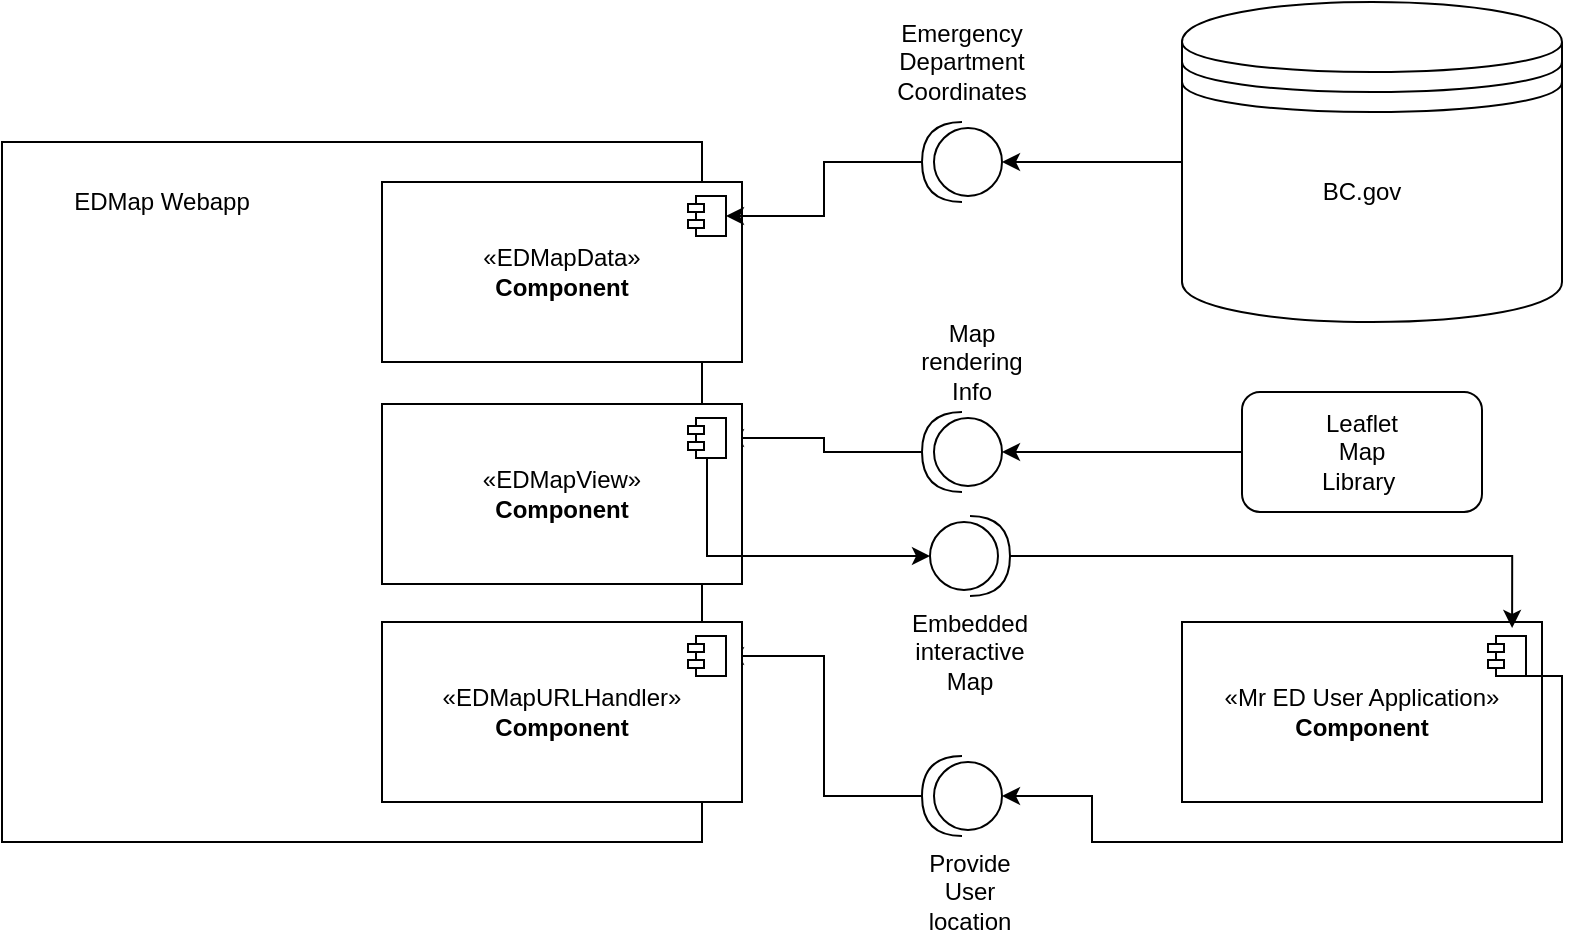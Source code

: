 <mxfile version="22.0.2" type="github">
  <diagram id="R2lEEEUBdFMjLlhIrx00" name="Page-1">
    <mxGraphModel dx="984" dy="747" grid="1" gridSize="10" guides="1" tooltips="1" connect="1" arrows="1" fold="1" page="1" pageScale="1" pageWidth="850" pageHeight="1100" math="0" shadow="0" extFonts="Permanent Marker^https://fonts.googleapis.com/css?family=Permanent+Marker">
      <root>
        <mxCell id="0" />
        <mxCell id="1" parent="0" />
        <mxCell id="Ps89kauUc6YETz7Cp_ef-37" value="«Mr ED User Application»&lt;br&gt;&lt;b&gt;Component&lt;/b&gt;" style="html=1;dropTarget=0;whiteSpace=wrap;" vertex="1" parent="1">
          <mxGeometry x="630" y="420" width="180" height="90" as="geometry" />
        </mxCell>
        <mxCell id="Ps89kauUc6YETz7Cp_ef-38" value="" style="shape=module;jettyWidth=8;jettyHeight=4;" vertex="1" parent="Ps89kauUc6YETz7Cp_ef-37">
          <mxGeometry x="1" width="19" height="20" relative="1" as="geometry">
            <mxPoint x="-27" y="7" as="offset" />
          </mxGeometry>
        </mxCell>
        <mxCell id="Ps89kauUc6YETz7Cp_ef-1" value="" style="whiteSpace=wrap;html=1;aspect=fixed;" vertex="1" parent="1">
          <mxGeometry x="40" y="180" width="350" height="350" as="geometry" />
        </mxCell>
        <mxCell id="Ps89kauUc6YETz7Cp_ef-3" value="EDMap Webapp" style="text;html=1;strokeColor=none;fillColor=none;align=center;verticalAlign=middle;whiteSpace=wrap;rounded=0;" vertex="1" parent="1">
          <mxGeometry x="50" y="190" width="140" height="40" as="geometry" />
        </mxCell>
        <mxCell id="Ps89kauUc6YETz7Cp_ef-4" value="«EDMapData»&lt;br&gt;&lt;b&gt;Component&lt;/b&gt;" style="html=1;dropTarget=0;whiteSpace=wrap;" vertex="1" parent="1">
          <mxGeometry x="230" y="200" width="180" height="90" as="geometry" />
        </mxCell>
        <mxCell id="Ps89kauUc6YETz7Cp_ef-5" value="" style="shape=module;jettyWidth=8;jettyHeight=4;" vertex="1" parent="Ps89kauUc6YETz7Cp_ef-4">
          <mxGeometry x="1" width="19" height="20" relative="1" as="geometry">
            <mxPoint x="-27" y="7" as="offset" />
          </mxGeometry>
        </mxCell>
        <mxCell id="Ps89kauUc6YETz7Cp_ef-8" value="" style="edgeStyle=orthogonalEdgeStyle;rounded=0;orthogonalLoop=1;jettySize=auto;html=1;" edge="1" parent="1" source="Ps89kauUc6YETz7Cp_ef-6" target="Ps89kauUc6YETz7Cp_ef-7">
          <mxGeometry relative="1" as="geometry" />
        </mxCell>
        <mxCell id="Ps89kauUc6YETz7Cp_ef-6" value="" style="shape=datastore;whiteSpace=wrap;html=1;" vertex="1" parent="1">
          <mxGeometry x="630" y="110" width="190" height="160" as="geometry" />
        </mxCell>
        <mxCell id="Ps89kauUc6YETz7Cp_ef-9" value="" style="edgeStyle=orthogonalEdgeStyle;rounded=0;orthogonalLoop=1;jettySize=auto;html=1;" edge="1" parent="1" source="Ps89kauUc6YETz7Cp_ef-7" target="Ps89kauUc6YETz7Cp_ef-5">
          <mxGeometry relative="1" as="geometry" />
        </mxCell>
        <mxCell id="Ps89kauUc6YETz7Cp_ef-7" value="" style="shape=providedRequiredInterface;html=1;verticalLabelPosition=bottom;sketch=0;rotation=-180;" vertex="1" parent="1">
          <mxGeometry x="500" y="170" width="40" height="40" as="geometry" />
        </mxCell>
        <mxCell id="Ps89kauUc6YETz7Cp_ef-10" value="Emergency Department Coordinates" style="text;html=1;strokeColor=none;fillColor=none;align=center;verticalAlign=middle;whiteSpace=wrap;rounded=0;" vertex="1" parent="1">
          <mxGeometry x="485" y="120" width="70" height="40" as="geometry" />
        </mxCell>
        <mxCell id="Ps89kauUc6YETz7Cp_ef-26" style="edgeStyle=orthogonalEdgeStyle;rounded=0;orthogonalLoop=1;jettySize=auto;html=1;exitX=1;exitY=0.5;exitDx=0;exitDy=0;exitPerimeter=0;entryX=1;entryY=0.5;entryDx=0;entryDy=0;" edge="1" parent="1" source="Ps89kauUc6YETz7Cp_ef-11" target="Ps89kauUc6YETz7Cp_ef-19">
          <mxGeometry relative="1" as="geometry" />
        </mxCell>
        <mxCell id="Ps89kauUc6YETz7Cp_ef-11" value="" style="shape=providedRequiredInterface;html=1;verticalLabelPosition=bottom;sketch=0;rotation=-180;" vertex="1" parent="1">
          <mxGeometry x="500" y="315" width="40" height="40" as="geometry" />
        </mxCell>
        <mxCell id="Ps89kauUc6YETz7Cp_ef-12" value="" style="rounded=1;whiteSpace=wrap;html=1;" vertex="1" parent="1">
          <mxGeometry x="660" y="305" width="120" height="60" as="geometry" />
        </mxCell>
        <mxCell id="Ps89kauUc6YETz7Cp_ef-13" value="BC.gov" style="text;html=1;strokeColor=none;fillColor=none;align=center;verticalAlign=middle;whiteSpace=wrap;rounded=0;" vertex="1" parent="1">
          <mxGeometry x="690" y="190" width="60" height="30" as="geometry" />
        </mxCell>
        <mxCell id="Ps89kauUc6YETz7Cp_ef-15" value="Leaflet Map Library&amp;nbsp;" style="text;html=1;strokeColor=none;fillColor=none;align=center;verticalAlign=middle;whiteSpace=wrap;rounded=0;" vertex="1" parent="1">
          <mxGeometry x="690" y="320" width="60" height="30" as="geometry" />
        </mxCell>
        <mxCell id="Ps89kauUc6YETz7Cp_ef-16" style="edgeStyle=orthogonalEdgeStyle;rounded=0;orthogonalLoop=1;jettySize=auto;html=1;exitX=0;exitY=0.5;exitDx=0;exitDy=0;entryX=0;entryY=0.5;entryDx=0;entryDy=0;entryPerimeter=0;" edge="1" parent="1" source="Ps89kauUc6YETz7Cp_ef-12" target="Ps89kauUc6YETz7Cp_ef-11">
          <mxGeometry relative="1" as="geometry" />
        </mxCell>
        <mxCell id="Ps89kauUc6YETz7Cp_ef-18" value="«EDMapView»&lt;br&gt;&lt;b&gt;Component&lt;/b&gt;" style="html=1;dropTarget=0;whiteSpace=wrap;" vertex="1" parent="1">
          <mxGeometry x="230" y="311" width="180" height="90" as="geometry" />
        </mxCell>
        <mxCell id="Ps89kauUc6YETz7Cp_ef-19" value="" style="shape=module;jettyWidth=8;jettyHeight=4;" vertex="1" parent="Ps89kauUc6YETz7Cp_ef-18">
          <mxGeometry x="1" width="19" height="20" relative="1" as="geometry">
            <mxPoint x="-27" y="7" as="offset" />
          </mxGeometry>
        </mxCell>
        <mxCell id="Ps89kauUc6YETz7Cp_ef-25" style="edgeStyle=orthogonalEdgeStyle;rounded=0;orthogonalLoop=1;jettySize=auto;html=1;exitX=1;exitY=0.5;exitDx=0;exitDy=0;exitPerimeter=0;entryX=0.917;entryY=0.033;entryDx=0;entryDy=0;entryPerimeter=0;" edge="1" parent="1" source="Ps89kauUc6YETz7Cp_ef-23" target="Ps89kauUc6YETz7Cp_ef-37">
          <mxGeometry relative="1" as="geometry">
            <mxPoint x="660" y="429.25" as="targetPoint" />
          </mxGeometry>
        </mxCell>
        <mxCell id="Ps89kauUc6YETz7Cp_ef-23" value="" style="shape=providedRequiredInterface;html=1;verticalLabelPosition=bottom;sketch=0;rotation=-180;direction=west;" vertex="1" parent="1">
          <mxGeometry x="504" y="367" width="40" height="40" as="geometry" />
        </mxCell>
        <mxCell id="Ps89kauUc6YETz7Cp_ef-24" style="edgeStyle=orthogonalEdgeStyle;rounded=0;orthogonalLoop=1;jettySize=auto;html=1;exitX=0.5;exitY=1;exitDx=0;exitDy=0;entryX=0;entryY=0.5;entryDx=0;entryDy=0;entryPerimeter=0;" edge="1" parent="1" source="Ps89kauUc6YETz7Cp_ef-19" target="Ps89kauUc6YETz7Cp_ef-23">
          <mxGeometry relative="1" as="geometry" />
        </mxCell>
        <mxCell id="Ps89kauUc6YETz7Cp_ef-27" value="Map rendering Info" style="text;html=1;strokeColor=none;fillColor=none;align=center;verticalAlign=middle;whiteSpace=wrap;rounded=0;" vertex="1" parent="1">
          <mxGeometry x="495" y="275" width="60" height="30" as="geometry" />
        </mxCell>
        <mxCell id="Ps89kauUc6YETz7Cp_ef-28" value="Embedded interactive Map" style="text;html=1;strokeColor=none;fillColor=none;align=center;verticalAlign=middle;whiteSpace=wrap;rounded=0;" vertex="1" parent="1">
          <mxGeometry x="494" y="420" width="60" height="30" as="geometry" />
        </mxCell>
        <mxCell id="Ps89kauUc6YETz7Cp_ef-35" style="edgeStyle=orthogonalEdgeStyle;rounded=0;orthogonalLoop=1;jettySize=auto;html=1;exitX=1;exitY=0.5;exitDx=0;exitDy=0;exitPerimeter=0;entryX=1;entryY=0.5;entryDx=0;entryDy=0;" edge="1" parent="1" source="Ps89kauUc6YETz7Cp_ef-29" target="Ps89kauUc6YETz7Cp_ef-33">
          <mxGeometry relative="1" as="geometry" />
        </mxCell>
        <mxCell id="Ps89kauUc6YETz7Cp_ef-29" value="" style="shape=providedRequiredInterface;html=1;verticalLabelPosition=bottom;sketch=0;rotation=-180;" vertex="1" parent="1">
          <mxGeometry x="500" y="487" width="40" height="40" as="geometry" />
        </mxCell>
        <mxCell id="Ps89kauUc6YETz7Cp_ef-30" style="edgeStyle=orthogonalEdgeStyle;rounded=0;orthogonalLoop=1;jettySize=auto;html=1;exitX=0.5;exitY=1;exitDx=0;exitDy=0;entryX=0;entryY=0.5;entryDx=0;entryDy=0;entryPerimeter=0;" edge="1" parent="1" source="Ps89kauUc6YETz7Cp_ef-38" target="Ps89kauUc6YETz7Cp_ef-29">
          <mxGeometry relative="1" as="geometry">
            <mxPoint x="660" y="489.75" as="sourcePoint" />
            <Array as="points">
              <mxPoint x="820" y="447" />
              <mxPoint x="820" y="530" />
              <mxPoint x="585" y="530" />
              <mxPoint x="585" y="507" />
            </Array>
          </mxGeometry>
        </mxCell>
        <mxCell id="Ps89kauUc6YETz7Cp_ef-32" value="«EDMapURLHandler»&lt;br&gt;&lt;b&gt;Component&lt;/b&gt;" style="html=1;dropTarget=0;whiteSpace=wrap;" vertex="1" parent="1">
          <mxGeometry x="230" y="420" width="180" height="90" as="geometry" />
        </mxCell>
        <mxCell id="Ps89kauUc6YETz7Cp_ef-33" value="" style="shape=module;jettyWidth=8;jettyHeight=4;" vertex="1" parent="Ps89kauUc6YETz7Cp_ef-32">
          <mxGeometry x="1" width="19" height="20" relative="1" as="geometry">
            <mxPoint x="-27" y="7" as="offset" />
          </mxGeometry>
        </mxCell>
        <mxCell id="Ps89kauUc6YETz7Cp_ef-36" value="Provide User location" style="text;html=1;strokeColor=none;fillColor=none;align=center;verticalAlign=middle;whiteSpace=wrap;rounded=0;" vertex="1" parent="1">
          <mxGeometry x="494" y="540" width="60" height="30" as="geometry" />
        </mxCell>
      </root>
    </mxGraphModel>
  </diagram>
</mxfile>
